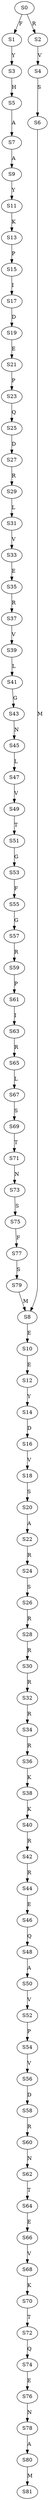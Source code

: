 strict digraph  {
	S0 -> S1 [ label = F ];
	S0 -> S2 [ label = R ];
	S1 -> S3 [ label = Y ];
	S2 -> S4 [ label = V ];
	S3 -> S5 [ label = H ];
	S4 -> S6 [ label = S ];
	S5 -> S7 [ label = A ];
	S6 -> S8 [ label = M ];
	S7 -> S9 [ label = A ];
	S8 -> S10 [ label = E ];
	S9 -> S11 [ label = Y ];
	S10 -> S12 [ label = E ];
	S11 -> S13 [ label = K ];
	S12 -> S14 [ label = Y ];
	S13 -> S15 [ label = P ];
	S14 -> S16 [ label = D ];
	S15 -> S17 [ label = I ];
	S16 -> S18 [ label = V ];
	S17 -> S19 [ label = D ];
	S18 -> S20 [ label = S ];
	S19 -> S21 [ label = E ];
	S20 -> S22 [ label = A ];
	S21 -> S23 [ label = P ];
	S22 -> S24 [ label = R ];
	S23 -> S25 [ label = Q ];
	S24 -> S26 [ label = S ];
	S25 -> S27 [ label = D ];
	S26 -> S28 [ label = R ];
	S27 -> S29 [ label = R ];
	S28 -> S30 [ label = R ];
	S29 -> S31 [ label = L ];
	S30 -> S32 [ label = R ];
	S31 -> S33 [ label = V ];
	S32 -> S34 [ label = R ];
	S33 -> S35 [ label = E ];
	S34 -> S36 [ label = R ];
	S35 -> S37 [ label = R ];
	S36 -> S38 [ label = K ];
	S37 -> S39 [ label = V ];
	S38 -> S40 [ label = K ];
	S39 -> S41 [ label = L ];
	S40 -> S42 [ label = R ];
	S41 -> S43 [ label = G ];
	S42 -> S44 [ label = R ];
	S43 -> S45 [ label = N ];
	S44 -> S46 [ label = E ];
	S45 -> S47 [ label = L ];
	S46 -> S48 [ label = Q ];
	S47 -> S49 [ label = V ];
	S48 -> S50 [ label = A ];
	S49 -> S51 [ label = T ];
	S50 -> S52 [ label = V ];
	S51 -> S53 [ label = G ];
	S52 -> S54 [ label = P ];
	S53 -> S55 [ label = F ];
	S54 -> S56 [ label = V ];
	S55 -> S57 [ label = G ];
	S56 -> S58 [ label = D ];
	S57 -> S59 [ label = R ];
	S58 -> S60 [ label = R ];
	S59 -> S61 [ label = P ];
	S60 -> S62 [ label = N ];
	S61 -> S63 [ label = I ];
	S62 -> S64 [ label = T ];
	S63 -> S65 [ label = R ];
	S64 -> S66 [ label = E ];
	S65 -> S67 [ label = L ];
	S66 -> S68 [ label = V ];
	S67 -> S69 [ label = S ];
	S68 -> S70 [ label = K ];
	S69 -> S71 [ label = T ];
	S70 -> S72 [ label = T ];
	S71 -> S73 [ label = N ];
	S72 -> S74 [ label = Q ];
	S73 -> S75 [ label = S ];
	S74 -> S76 [ label = E ];
	S75 -> S77 [ label = F ];
	S76 -> S78 [ label = N ];
	S77 -> S79 [ label = S ];
	S78 -> S80 [ label = A ];
	S79 -> S8 [ label = M ];
	S80 -> S81 [ label = M ];
}
